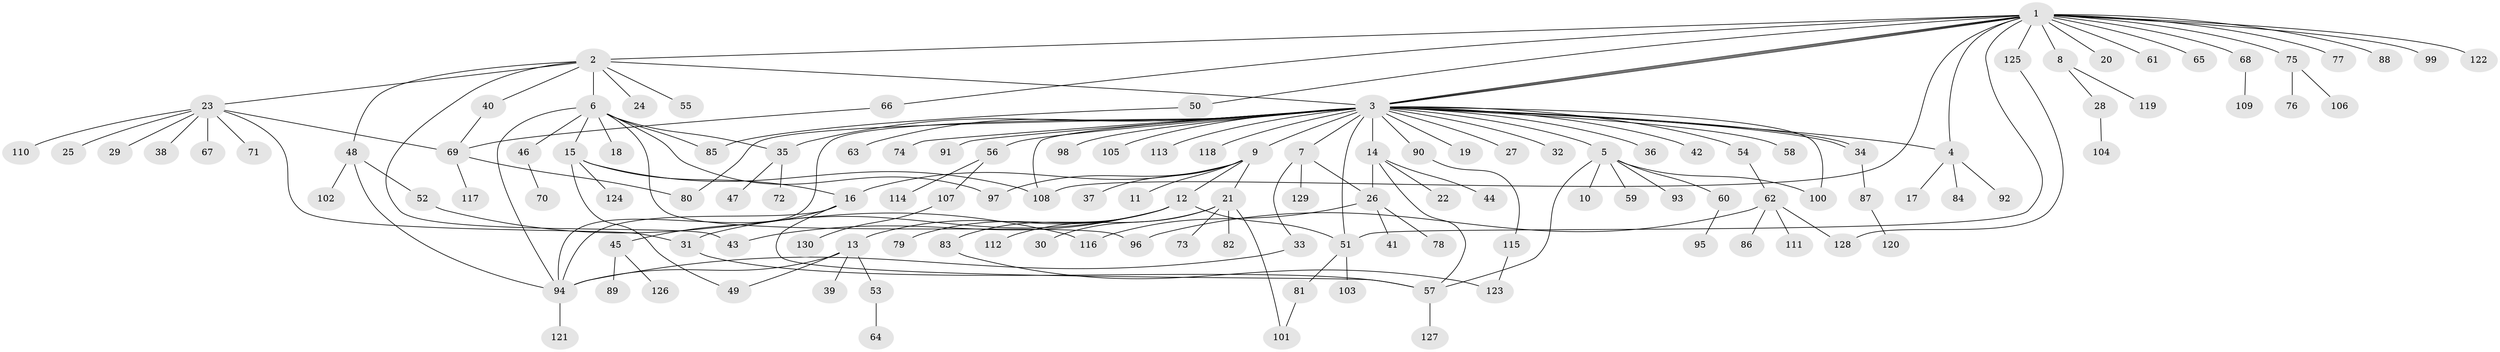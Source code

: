 // Generated by graph-tools (version 1.1) at 2025/11/02/27/25 16:11:14]
// undirected, 130 vertices, 163 edges
graph export_dot {
graph [start="1"]
  node [color=gray90,style=filled];
  1;
  2;
  3;
  4;
  5;
  6;
  7;
  8;
  9;
  10;
  11;
  12;
  13;
  14;
  15;
  16;
  17;
  18;
  19;
  20;
  21;
  22;
  23;
  24;
  25;
  26;
  27;
  28;
  29;
  30;
  31;
  32;
  33;
  34;
  35;
  36;
  37;
  38;
  39;
  40;
  41;
  42;
  43;
  44;
  45;
  46;
  47;
  48;
  49;
  50;
  51;
  52;
  53;
  54;
  55;
  56;
  57;
  58;
  59;
  60;
  61;
  62;
  63;
  64;
  65;
  66;
  67;
  68;
  69;
  70;
  71;
  72;
  73;
  74;
  75;
  76;
  77;
  78;
  79;
  80;
  81;
  82;
  83;
  84;
  85;
  86;
  87;
  88;
  89;
  90;
  91;
  92;
  93;
  94;
  95;
  96;
  97;
  98;
  99;
  100;
  101;
  102;
  103;
  104;
  105;
  106;
  107;
  108;
  109;
  110;
  111;
  112;
  113;
  114;
  115;
  116;
  117;
  118;
  119;
  120;
  121;
  122;
  123;
  124;
  125;
  126;
  127;
  128;
  129;
  130;
  1 -- 2;
  1 -- 3;
  1 -- 3;
  1 -- 3;
  1 -- 4;
  1 -- 8;
  1 -- 20;
  1 -- 50;
  1 -- 51;
  1 -- 61;
  1 -- 65;
  1 -- 66;
  1 -- 68;
  1 -- 75;
  1 -- 77;
  1 -- 88;
  1 -- 99;
  1 -- 108;
  1 -- 122;
  1 -- 125;
  2 -- 3;
  2 -- 6;
  2 -- 23;
  2 -- 24;
  2 -- 40;
  2 -- 43;
  2 -- 48;
  2 -- 55;
  3 -- 4;
  3 -- 5;
  3 -- 7;
  3 -- 9;
  3 -- 14;
  3 -- 19;
  3 -- 27;
  3 -- 32;
  3 -- 34;
  3 -- 34;
  3 -- 35;
  3 -- 36;
  3 -- 42;
  3 -- 51;
  3 -- 54;
  3 -- 56;
  3 -- 58;
  3 -- 63;
  3 -- 74;
  3 -- 80;
  3 -- 90;
  3 -- 91;
  3 -- 94;
  3 -- 98;
  3 -- 100;
  3 -- 105;
  3 -- 108;
  3 -- 113;
  3 -- 118;
  4 -- 17;
  4 -- 84;
  4 -- 92;
  5 -- 10;
  5 -- 57;
  5 -- 59;
  5 -- 60;
  5 -- 93;
  5 -- 100;
  6 -- 15;
  6 -- 18;
  6 -- 35;
  6 -- 46;
  6 -- 85;
  6 -- 94;
  6 -- 96;
  6 -- 97;
  7 -- 26;
  7 -- 33;
  7 -- 129;
  8 -- 28;
  8 -- 119;
  9 -- 11;
  9 -- 12;
  9 -- 16;
  9 -- 21;
  9 -- 37;
  9 -- 97;
  12 -- 13;
  12 -- 31;
  12 -- 43;
  12 -- 51;
  12 -- 79;
  12 -- 83;
  13 -- 39;
  13 -- 49;
  13 -- 53;
  13 -- 94;
  14 -- 22;
  14 -- 26;
  14 -- 44;
  14 -- 57;
  15 -- 16;
  15 -- 49;
  15 -- 108;
  15 -- 124;
  16 -- 45;
  16 -- 57;
  16 -- 94;
  21 -- 30;
  21 -- 73;
  21 -- 82;
  21 -- 101;
  21 -- 112;
  23 -- 25;
  23 -- 29;
  23 -- 31;
  23 -- 38;
  23 -- 67;
  23 -- 69;
  23 -- 71;
  23 -- 110;
  26 -- 41;
  26 -- 78;
  26 -- 116;
  28 -- 104;
  31 -- 57;
  33 -- 94;
  34 -- 87;
  35 -- 47;
  35 -- 72;
  40 -- 69;
  45 -- 89;
  45 -- 126;
  46 -- 70;
  48 -- 52;
  48 -- 94;
  48 -- 102;
  50 -- 85;
  51 -- 81;
  51 -- 103;
  52 -- 116;
  53 -- 64;
  54 -- 62;
  56 -- 107;
  56 -- 114;
  57 -- 127;
  60 -- 95;
  62 -- 86;
  62 -- 96;
  62 -- 111;
  62 -- 128;
  66 -- 69;
  68 -- 109;
  69 -- 80;
  69 -- 117;
  75 -- 76;
  75 -- 106;
  81 -- 101;
  83 -- 123;
  87 -- 120;
  90 -- 115;
  94 -- 121;
  107 -- 130;
  115 -- 123;
  125 -- 128;
}

